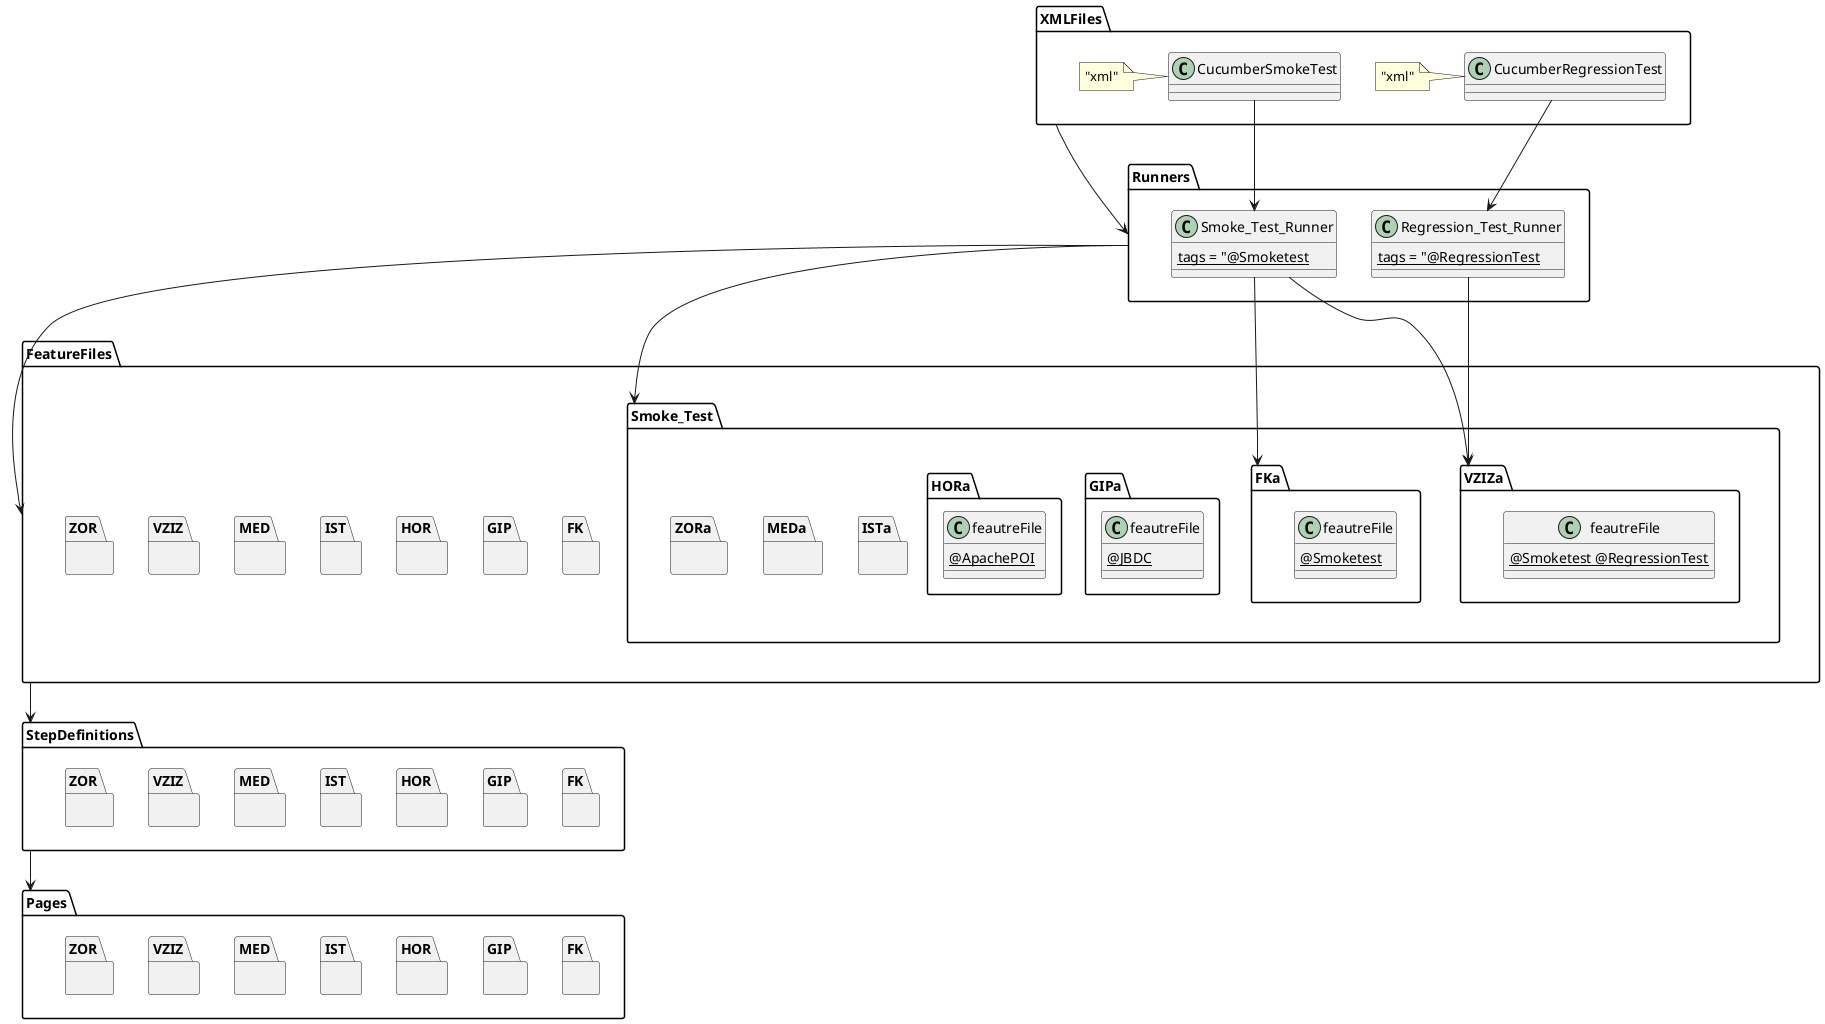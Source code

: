 @startuml
'https://plantuml.com/class-diagram


package XMLFiles{
class CucumberRegressionTest
note left: "xml"
class CucumberSmokeTest
note left: "xml"
}

package Runners{
class Smoke_Test_Runner{
{static} tags = "@Smoketest
}
class Regression_Test_Runner{
{static} tags = "@RegressionTest
}
}

CucumberSmokeTest --> Smoke_Test_Runner
CucumberRegressionTest --> Regression_Test_Runner

package FeatureFiles{
package FK{}
package GIP{}
package HOR{}
package IST{}
package MED{}
package VZIZ{}
package ZOR{}

package Smoke_Test{
package FKa{

class feautreFile{
{static} @Smoketest
}
}
package VZIZa{
class feautreFile{
{static} @Smoketest @RegressionTest
}
}
package GIPa{
class feautreFile{
{static} @JBDC
}
}
package HORa{
class feautreFile{
{static} @ApachePOI
}
}
package ISTa{}
package MEDa{}
package ZORa{}
}
}

Runners --> Smoke_Test
Smoke_Test_Runner --> FKa
Smoke_Test_Runner --> VZIZa
Regression_Test_Runner --> VZIZa


package StepDefinitions{
package FK{}
package GIP{}
package HOR{}
package IST{}
package MED{}
package VZIZ{}
package ZOR{}
}

package Pages{
package FK{}
package GIP{}
package HOR{}
package IST{}
package MED{}
package VZIZ{}
package ZOR{}
}
XMLFiles --> Runners
Runners --> FeatureFiles
FeatureFiles --> StepDefinitions
StepDefinitions --> Pages



@enduml